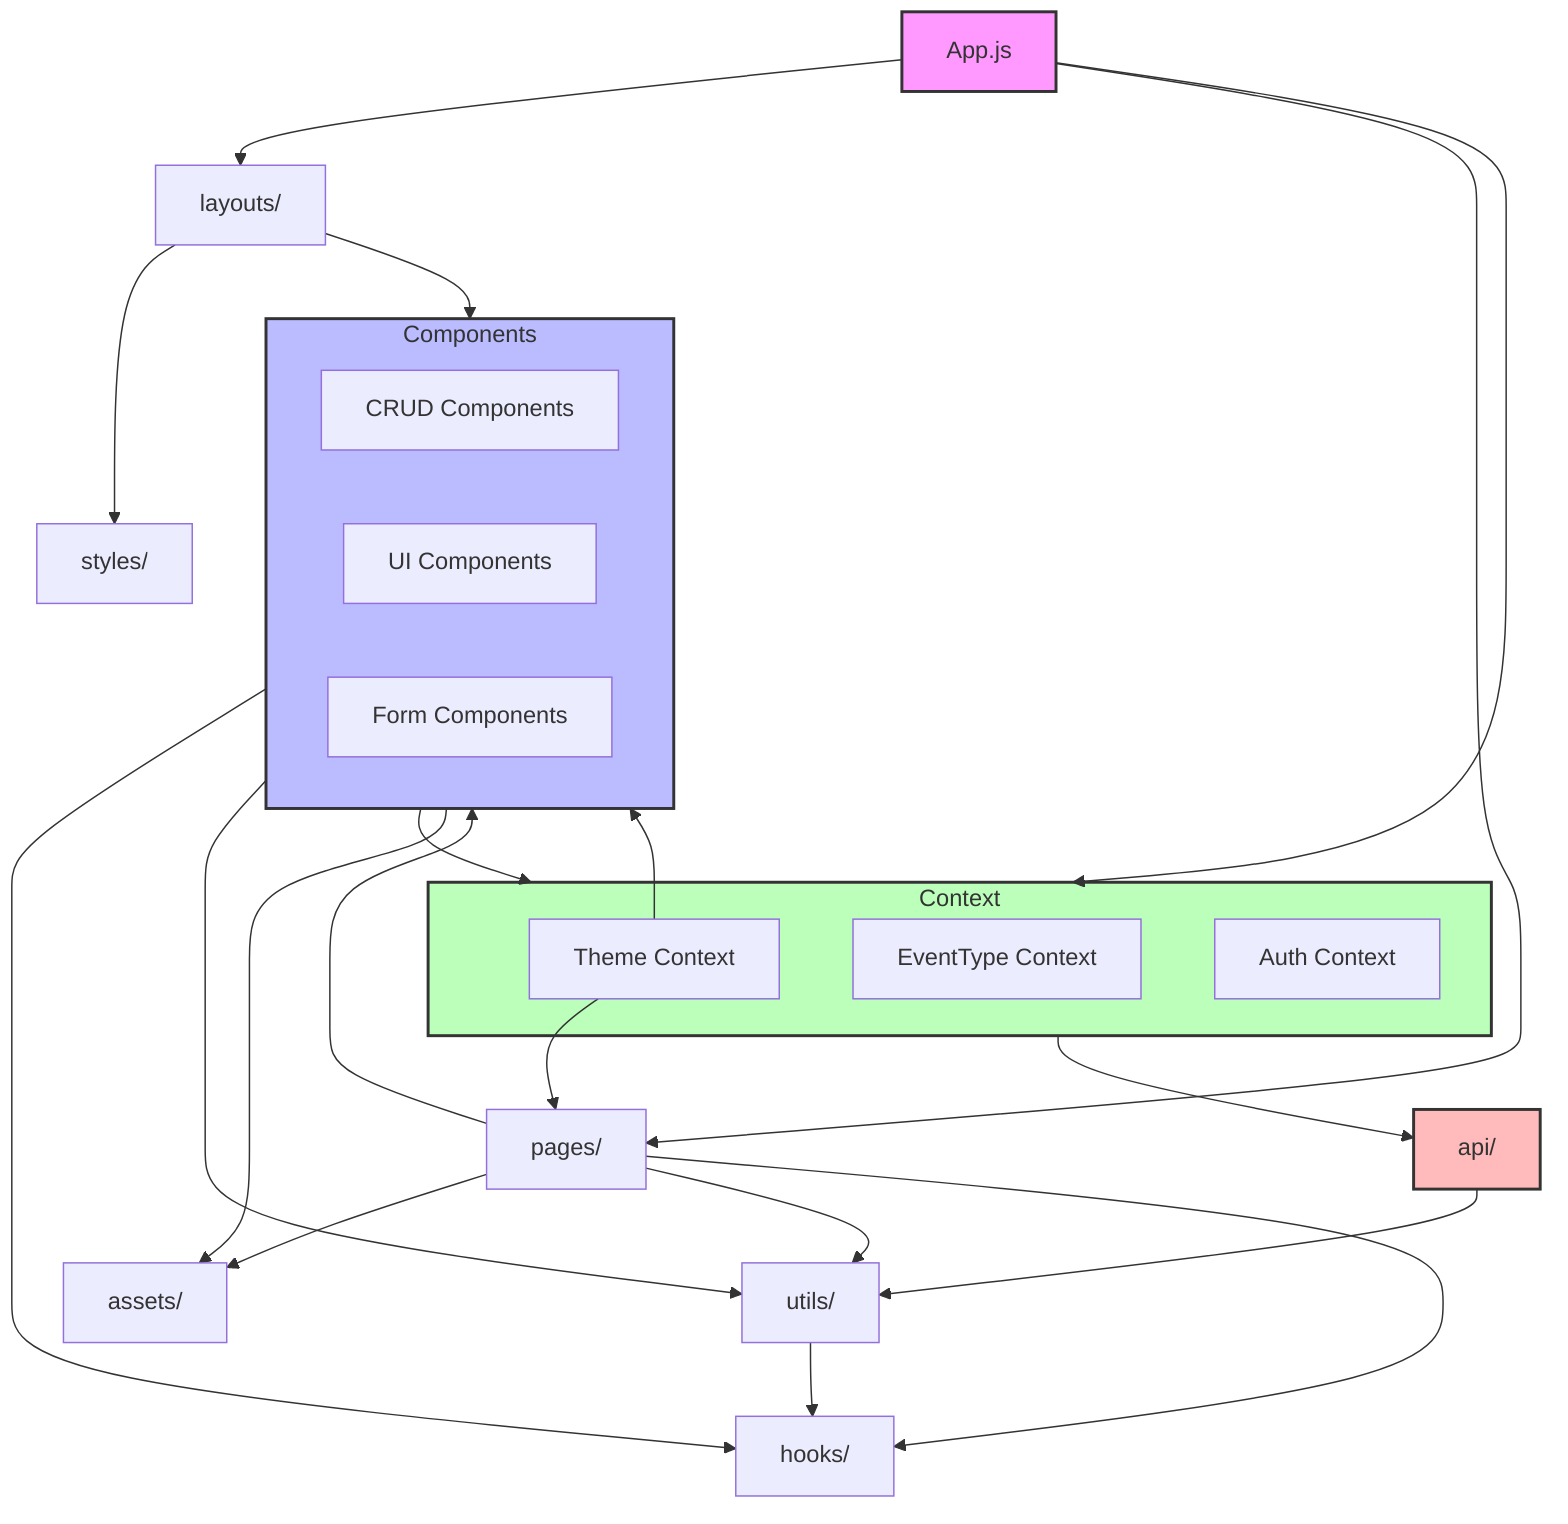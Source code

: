 flowchart TD
    %% Main Application Structure
    App[App.js] --> Layout[layouts/]
    App --> Pages[pages/]
    App --> Context[context/]

    %% Layout Structure
    Layout --> Components[components/]
    Layout --> Styles[styles/]

    %% Component Dependencies
    Components --> Hooks[hooks/]
    Components --> Utils[utils/]
    Components --> Context

    %% API and Data Flow
    Context --> API[api/]
    API --> Utils

    %% Asset Management
    Components --> Assets[assets/]
    Pages --> Assets

    %% Styling System
    Theme[theme.js] --> Components
    Theme --> Pages
    
    %% Utility Dependencies
    Utils --> Hooks
    Pages --> Components
    Pages --> Utils
    Pages --> Hooks

    %% Component Types
    subgraph Components
        CRUD[CRUD Components]
        UI[UI Components]
        Forms[Form Components]
    end

    %% Context Types
    subgraph Context
        EventType[EventType Context]
        Auth[Auth Context]
        Theme[Theme Context]
    end

    %% Styling
    style App fill:#f9f,stroke:#333,stroke-width:2px
    style Components fill:#bbf,stroke:#333,stroke-width:2px
    style Context fill:#bfb,stroke:#333,stroke-width:2px
    style API fill:#fbb,stroke:#333,stroke-width:2px

    %% Notes
    classDef note fill:#fff,stroke:#333,stroke-width:1px
    class Notes note